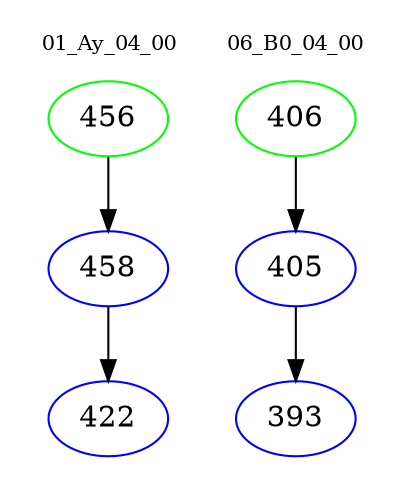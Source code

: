 digraph{
subgraph cluster_0 {
color = white
label = "01_Ay_04_00";
fontsize=10;
T0_456 [label="456", color="green"]
T0_456 -> T0_458 [color="black"]
T0_458 [label="458", color="blue"]
T0_458 -> T0_422 [color="black"]
T0_422 [label="422", color="blue"]
}
subgraph cluster_1 {
color = white
label = "06_B0_04_00";
fontsize=10;
T1_406 [label="406", color="green"]
T1_406 -> T1_405 [color="black"]
T1_405 [label="405", color="blue"]
T1_405 -> T1_393 [color="black"]
T1_393 [label="393", color="blue"]
}
}
